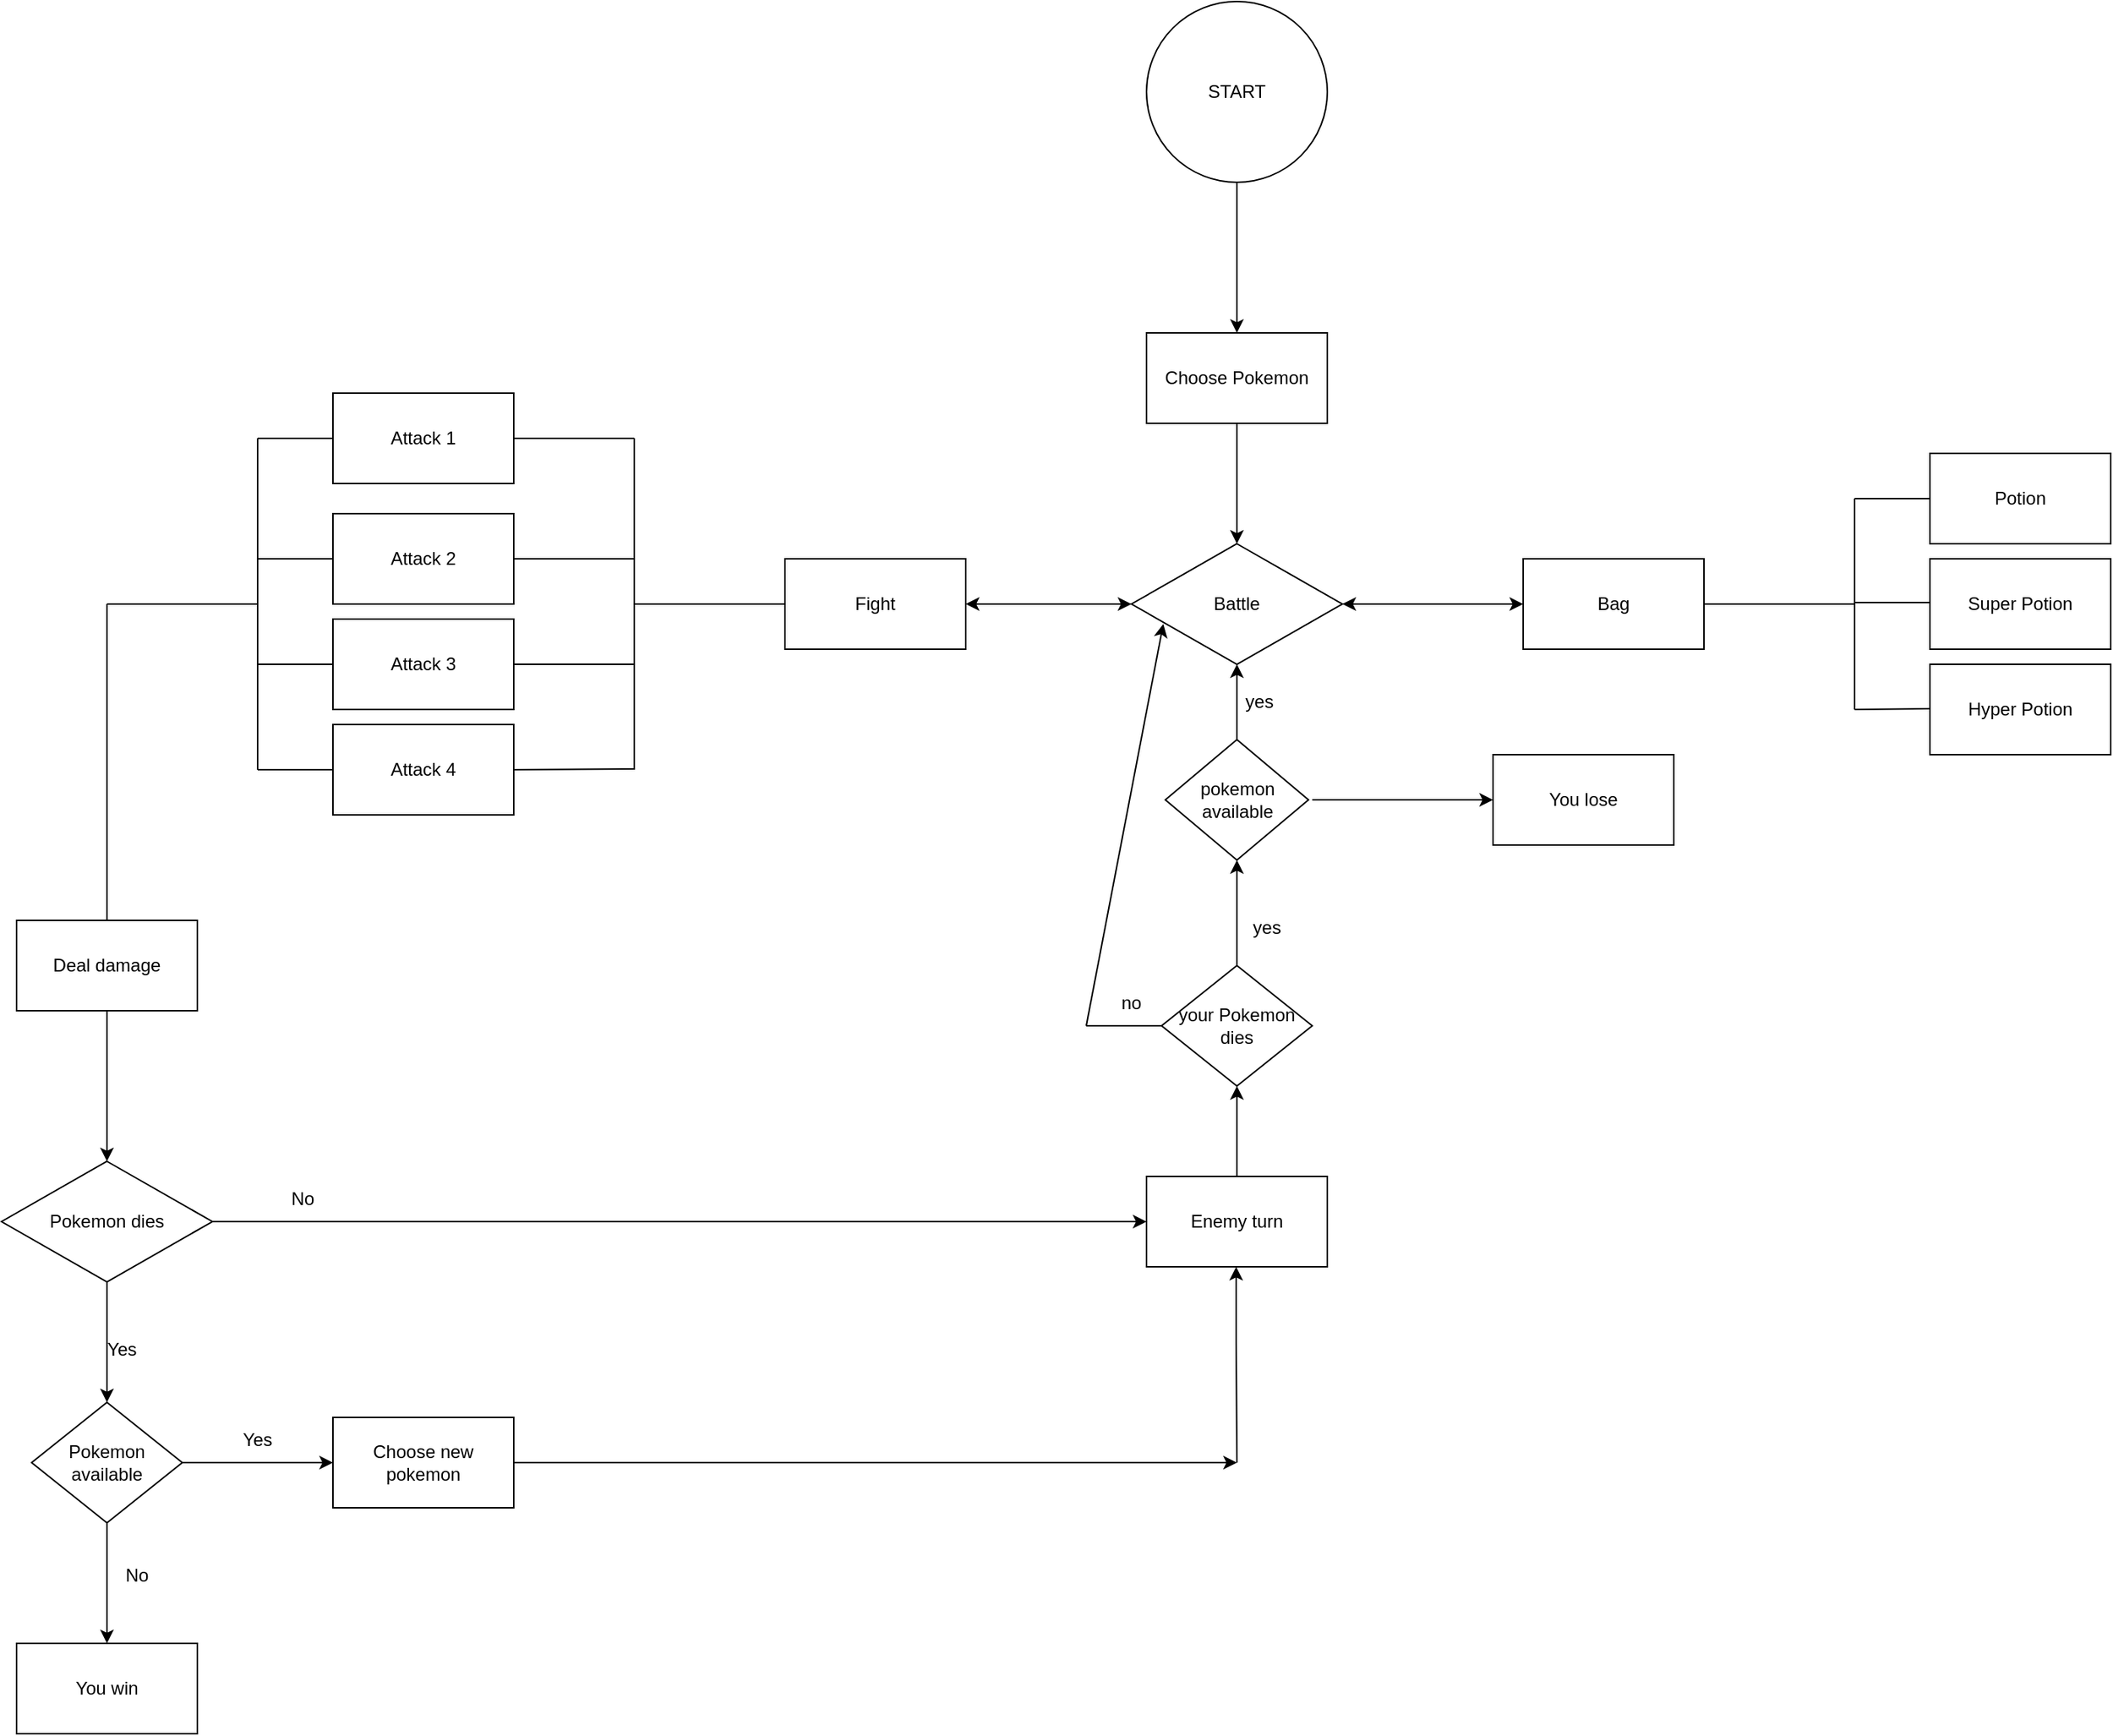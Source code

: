 <mxfile version="22.1.3" type="device">
  <diagram name="Sivu-1" id="Ao7b9hQnDnArzKQrlLZh">
    <mxGraphModel dx="2391" dy="1131" grid="1" gridSize="10" guides="1" tooltips="1" connect="1" arrows="1" fold="1" page="1" pageScale="1" pageWidth="3300" pageHeight="4681" math="0" shadow="0">
      <root>
        <mxCell id="0" />
        <mxCell id="1" parent="0" />
        <mxCell id="njptMxDmk33BvM4OAgdk-1" value="" style="ellipse;whiteSpace=wrap;html=1;" vertex="1" parent="1">
          <mxGeometry x="1490" y="70" width="120" height="120" as="geometry" />
        </mxCell>
        <mxCell id="njptMxDmk33BvM4OAgdk-2" value="START" style="text;html=1;strokeColor=none;fillColor=none;align=center;verticalAlign=middle;whiteSpace=wrap;rounded=0;" vertex="1" parent="1">
          <mxGeometry x="1505" y="105" width="90" height="50" as="geometry" />
        </mxCell>
        <mxCell id="njptMxDmk33BvM4OAgdk-3" value="" style="endArrow=classic;html=1;rounded=0;" edge="1" parent="1">
          <mxGeometry width="50" height="50" relative="1" as="geometry">
            <mxPoint x="1550" y="190" as="sourcePoint" />
            <mxPoint x="1550" y="290" as="targetPoint" />
          </mxGeometry>
        </mxCell>
        <mxCell id="njptMxDmk33BvM4OAgdk-4" value="&lt;div style=&quot;text-align: left;&quot;&gt;Choose Pokemon&lt;/div&gt;" style="rounded=0;whiteSpace=wrap;html=1;" vertex="1" parent="1">
          <mxGeometry x="1490" y="290" width="120" height="60" as="geometry" />
        </mxCell>
        <mxCell id="njptMxDmk33BvM4OAgdk-5" value="" style="endArrow=classic;html=1;rounded=0;" edge="1" parent="1">
          <mxGeometry width="50" height="50" relative="1" as="geometry">
            <mxPoint x="1550" y="350" as="sourcePoint" />
            <mxPoint x="1550" y="430" as="targetPoint" />
          </mxGeometry>
        </mxCell>
        <mxCell id="njptMxDmk33BvM4OAgdk-8" value="Battle" style="rhombus;whiteSpace=wrap;html=1;" vertex="1" parent="1">
          <mxGeometry x="1480" y="430" width="140" height="80" as="geometry" />
        </mxCell>
        <mxCell id="njptMxDmk33BvM4OAgdk-9" value="Fight" style="rounded=0;whiteSpace=wrap;html=1;" vertex="1" parent="1">
          <mxGeometry x="1250" y="440" width="120" height="60" as="geometry" />
        </mxCell>
        <mxCell id="njptMxDmk33BvM4OAgdk-11" value="Bag" style="rounded=0;whiteSpace=wrap;html=1;" vertex="1" parent="1">
          <mxGeometry x="1740" y="440" width="120" height="60" as="geometry" />
        </mxCell>
        <mxCell id="njptMxDmk33BvM4OAgdk-15" value="" style="endArrow=none;html=1;rounded=0;" edge="1" parent="1">
          <mxGeometry width="50" height="50" relative="1" as="geometry">
            <mxPoint x="1150" y="470" as="sourcePoint" />
            <mxPoint x="1250" y="470" as="targetPoint" />
          </mxGeometry>
        </mxCell>
        <mxCell id="njptMxDmk33BvM4OAgdk-19" value="" style="endArrow=none;html=1;rounded=0;" edge="1" parent="1">
          <mxGeometry width="50" height="50" relative="1" as="geometry">
            <mxPoint x="1150" y="580" as="sourcePoint" />
            <mxPoint x="1150" y="360" as="targetPoint" />
          </mxGeometry>
        </mxCell>
        <mxCell id="njptMxDmk33BvM4OAgdk-20" value="Attack 1" style="rounded=0;whiteSpace=wrap;html=1;" vertex="1" parent="1">
          <mxGeometry x="950" y="330" width="120" height="60" as="geometry" />
        </mxCell>
        <mxCell id="njptMxDmk33BvM4OAgdk-21" value="Attack 2" style="rounded=0;whiteSpace=wrap;html=1;" vertex="1" parent="1">
          <mxGeometry x="950" y="410" width="120" height="60" as="geometry" />
        </mxCell>
        <mxCell id="njptMxDmk33BvM4OAgdk-22" value="Attack 3" style="rounded=0;whiteSpace=wrap;html=1;" vertex="1" parent="1">
          <mxGeometry x="950" y="480" width="120" height="60" as="geometry" />
        </mxCell>
        <mxCell id="njptMxDmk33BvM4OAgdk-23" value="Attack 4" style="rounded=0;whiteSpace=wrap;html=1;" vertex="1" parent="1">
          <mxGeometry x="950" y="550" width="120" height="60" as="geometry" />
        </mxCell>
        <mxCell id="njptMxDmk33BvM4OAgdk-24" value="" style="endArrow=none;html=1;rounded=0;exitX=1;exitY=0.5;exitDx=0;exitDy=0;" edge="1" parent="1" source="njptMxDmk33BvM4OAgdk-20">
          <mxGeometry width="50" height="50" relative="1" as="geometry">
            <mxPoint x="1100" y="390" as="sourcePoint" />
            <mxPoint x="1150" y="360" as="targetPoint" />
          </mxGeometry>
        </mxCell>
        <mxCell id="njptMxDmk33BvM4OAgdk-25" value="" style="endArrow=none;html=1;rounded=0;exitX=1;exitY=0.5;exitDx=0;exitDy=0;" edge="1" parent="1" source="njptMxDmk33BvM4OAgdk-23">
          <mxGeometry width="50" height="50" relative="1" as="geometry">
            <mxPoint x="1080" y="580" as="sourcePoint" />
            <mxPoint x="1150" y="579.5" as="targetPoint" />
          </mxGeometry>
        </mxCell>
        <mxCell id="njptMxDmk33BvM4OAgdk-26" value="" style="endArrow=none;html=1;rounded=0;" edge="1" parent="1">
          <mxGeometry width="50" height="50" relative="1" as="geometry">
            <mxPoint x="1070" y="510" as="sourcePoint" />
            <mxPoint x="1150" y="510" as="targetPoint" />
          </mxGeometry>
        </mxCell>
        <mxCell id="njptMxDmk33BvM4OAgdk-28" value="" style="endArrow=none;html=1;rounded=0;" edge="1" parent="1">
          <mxGeometry width="50" height="50" relative="1" as="geometry">
            <mxPoint x="1070" y="440" as="sourcePoint" />
            <mxPoint x="1150" y="440" as="targetPoint" />
          </mxGeometry>
        </mxCell>
        <mxCell id="njptMxDmk33BvM4OAgdk-30" value="Potion" style="rounded=0;whiteSpace=wrap;html=1;" vertex="1" parent="1">
          <mxGeometry x="2010" y="370" width="120" height="60" as="geometry" />
        </mxCell>
        <mxCell id="njptMxDmk33BvM4OAgdk-31" value="Super Potion" style="rounded=0;whiteSpace=wrap;html=1;" vertex="1" parent="1">
          <mxGeometry x="2010" y="440" width="120" height="60" as="geometry" />
        </mxCell>
        <mxCell id="njptMxDmk33BvM4OAgdk-32" value="Hyper Potion" style="rounded=0;whiteSpace=wrap;html=1;" vertex="1" parent="1">
          <mxGeometry x="2010" y="510" width="120" height="60" as="geometry" />
        </mxCell>
        <mxCell id="njptMxDmk33BvM4OAgdk-33" value="" style="endArrow=none;html=1;rounded=0;" edge="1" parent="1">
          <mxGeometry width="50" height="50" relative="1" as="geometry">
            <mxPoint x="1860" y="470" as="sourcePoint" />
            <mxPoint x="1960" y="470" as="targetPoint" />
          </mxGeometry>
        </mxCell>
        <mxCell id="njptMxDmk33BvM4OAgdk-34" value="" style="endArrow=none;html=1;rounded=0;" edge="1" parent="1">
          <mxGeometry width="50" height="50" relative="1" as="geometry">
            <mxPoint x="1960" y="540" as="sourcePoint" />
            <mxPoint x="1960" y="400" as="targetPoint" />
          </mxGeometry>
        </mxCell>
        <mxCell id="njptMxDmk33BvM4OAgdk-35" value="" style="endArrow=none;html=1;rounded=0;" edge="1" parent="1">
          <mxGeometry width="50" height="50" relative="1" as="geometry">
            <mxPoint x="1960" y="540" as="sourcePoint" />
            <mxPoint x="2010" y="539.5" as="targetPoint" />
          </mxGeometry>
        </mxCell>
        <mxCell id="njptMxDmk33BvM4OAgdk-36" value="" style="endArrow=none;html=1;rounded=0;" edge="1" parent="1" target="njptMxDmk33BvM4OAgdk-30">
          <mxGeometry width="50" height="50" relative="1" as="geometry">
            <mxPoint x="1960" y="400" as="sourcePoint" />
            <mxPoint x="2010" y="340" as="targetPoint" />
          </mxGeometry>
        </mxCell>
        <mxCell id="njptMxDmk33BvM4OAgdk-37" value="" style="endArrow=none;html=1;rounded=0;" edge="1" parent="1">
          <mxGeometry width="50" height="50" relative="1" as="geometry">
            <mxPoint x="1960" y="469" as="sourcePoint" />
            <mxPoint x="2010" y="469" as="targetPoint" />
          </mxGeometry>
        </mxCell>
        <mxCell id="njptMxDmk33BvM4OAgdk-39" value="" style="endArrow=classic;startArrow=classic;html=1;rounded=0;entryX=0;entryY=0.5;entryDx=0;entryDy=0;" edge="1" parent="1" target="njptMxDmk33BvM4OAgdk-11">
          <mxGeometry width="50" height="50" relative="1" as="geometry">
            <mxPoint x="1620" y="470" as="sourcePoint" />
            <mxPoint x="1730" y="470" as="targetPoint" />
          </mxGeometry>
        </mxCell>
        <mxCell id="njptMxDmk33BvM4OAgdk-40" value="" style="endArrow=classic;startArrow=classic;html=1;rounded=0;entryX=0;entryY=0.5;entryDx=0;entryDy=0;" edge="1" parent="1" target="njptMxDmk33BvM4OAgdk-8">
          <mxGeometry width="50" height="50" relative="1" as="geometry">
            <mxPoint x="1370" y="470" as="sourcePoint" />
            <mxPoint x="1420" y="420" as="targetPoint" />
          </mxGeometry>
        </mxCell>
        <mxCell id="njptMxDmk33BvM4OAgdk-41" value="" style="endArrow=none;html=1;rounded=0;" edge="1" parent="1">
          <mxGeometry width="50" height="50" relative="1" as="geometry">
            <mxPoint x="900" y="360" as="sourcePoint" />
            <mxPoint x="950" y="360" as="targetPoint" />
          </mxGeometry>
        </mxCell>
        <mxCell id="njptMxDmk33BvM4OAgdk-42" value="" style="endArrow=none;html=1;rounded=0;" edge="1" parent="1">
          <mxGeometry width="50" height="50" relative="1" as="geometry">
            <mxPoint x="900" y="440" as="sourcePoint" />
            <mxPoint x="950" y="440" as="targetPoint" />
          </mxGeometry>
        </mxCell>
        <mxCell id="njptMxDmk33BvM4OAgdk-43" value="" style="endArrow=none;html=1;rounded=0;" edge="1" parent="1">
          <mxGeometry width="50" height="50" relative="1" as="geometry">
            <mxPoint x="900" y="510" as="sourcePoint" />
            <mxPoint x="950" y="510" as="targetPoint" />
          </mxGeometry>
        </mxCell>
        <mxCell id="njptMxDmk33BvM4OAgdk-44" value="" style="endArrow=none;html=1;rounded=0;" edge="1" parent="1">
          <mxGeometry width="50" height="50" relative="1" as="geometry">
            <mxPoint x="900" y="580" as="sourcePoint" />
            <mxPoint x="950" y="580" as="targetPoint" />
          </mxGeometry>
        </mxCell>
        <mxCell id="njptMxDmk33BvM4OAgdk-45" value="" style="endArrow=none;html=1;rounded=0;" edge="1" parent="1">
          <mxGeometry width="50" height="50" relative="1" as="geometry">
            <mxPoint x="900" y="580" as="sourcePoint" />
            <mxPoint x="900" y="360" as="targetPoint" />
          </mxGeometry>
        </mxCell>
        <mxCell id="njptMxDmk33BvM4OAgdk-46" value="" style="endArrow=none;html=1;rounded=0;" edge="1" parent="1">
          <mxGeometry width="50" height="50" relative="1" as="geometry">
            <mxPoint x="800" y="470" as="sourcePoint" />
            <mxPoint x="900" y="470" as="targetPoint" />
          </mxGeometry>
        </mxCell>
        <mxCell id="njptMxDmk33BvM4OAgdk-47" value="" style="endArrow=none;html=1;rounded=0;" edge="1" parent="1">
          <mxGeometry width="50" height="50" relative="1" as="geometry">
            <mxPoint x="800" y="680" as="sourcePoint" />
            <mxPoint x="800" y="470" as="targetPoint" />
          </mxGeometry>
        </mxCell>
        <mxCell id="njptMxDmk33BvM4OAgdk-48" value="Pokemon dies" style="rhombus;whiteSpace=wrap;html=1;" vertex="1" parent="1">
          <mxGeometry x="730" y="840" width="140" height="80" as="geometry" />
        </mxCell>
        <mxCell id="njptMxDmk33BvM4OAgdk-49" value="Deal damage" style="rounded=0;whiteSpace=wrap;html=1;" vertex="1" parent="1">
          <mxGeometry x="740" y="680" width="120" height="60" as="geometry" />
        </mxCell>
        <mxCell id="njptMxDmk33BvM4OAgdk-52" value="" style="endArrow=classic;html=1;rounded=0;" edge="1" parent="1" target="njptMxDmk33BvM4OAgdk-48">
          <mxGeometry width="50" height="50" relative="1" as="geometry">
            <mxPoint x="800" y="740" as="sourcePoint" />
            <mxPoint x="850" y="690" as="targetPoint" />
          </mxGeometry>
        </mxCell>
        <mxCell id="njptMxDmk33BvM4OAgdk-55" value="Choose new pokemon" style="rounded=0;whiteSpace=wrap;html=1;" vertex="1" parent="1">
          <mxGeometry x="950" y="1010" width="120" height="60" as="geometry" />
        </mxCell>
        <mxCell id="njptMxDmk33BvM4OAgdk-56" value="" style="endArrow=classic;html=1;rounded=0;entryX=0;entryY=0.5;entryDx=0;entryDy=0;" edge="1" parent="1" target="njptMxDmk33BvM4OAgdk-62">
          <mxGeometry width="50" height="50" relative="1" as="geometry">
            <mxPoint x="870" y="880" as="sourcePoint" />
            <mxPoint x="1490" y="890" as="targetPoint" />
          </mxGeometry>
        </mxCell>
        <mxCell id="njptMxDmk33BvM4OAgdk-58" value="" style="endArrow=classic;html=1;rounded=0;" edge="1" parent="1" target="njptMxDmk33BvM4OAgdk-68">
          <mxGeometry width="50" height="50" relative="1" as="geometry">
            <mxPoint x="800" y="920" as="sourcePoint" />
            <mxPoint x="800" y="1010" as="targetPoint" />
          </mxGeometry>
        </mxCell>
        <mxCell id="njptMxDmk33BvM4OAgdk-59" value="Yes" style="text;html=1;strokeColor=none;fillColor=none;align=center;verticalAlign=middle;whiteSpace=wrap;rounded=0;" vertex="1" parent="1">
          <mxGeometry x="780" y="950" width="60" height="30" as="geometry" />
        </mxCell>
        <mxCell id="njptMxDmk33BvM4OAgdk-60" value="No" style="text;html=1;strokeColor=none;fillColor=none;align=center;verticalAlign=middle;whiteSpace=wrap;rounded=0;" vertex="1" parent="1">
          <mxGeometry x="900" y="850" width="60" height="30" as="geometry" />
        </mxCell>
        <mxCell id="njptMxDmk33BvM4OAgdk-62" value="Enemy turn" style="rounded=0;whiteSpace=wrap;html=1;" vertex="1" parent="1">
          <mxGeometry x="1490" y="850" width="120" height="60" as="geometry" />
        </mxCell>
        <mxCell id="njptMxDmk33BvM4OAgdk-63" value="" style="endArrow=classic;html=1;rounded=0;exitX=0.5;exitY=0;exitDx=0;exitDy=0;" edge="1" parent="1" source="njptMxDmk33BvM4OAgdk-62">
          <mxGeometry width="50" height="50" relative="1" as="geometry">
            <mxPoint x="1545" y="860" as="sourcePoint" />
            <mxPoint x="1550" y="790" as="targetPoint" />
          </mxGeometry>
        </mxCell>
        <mxCell id="njptMxDmk33BvM4OAgdk-66" value="" style="endArrow=classic;html=1;rounded=0;" edge="1" parent="1">
          <mxGeometry width="50" height="50" relative="1" as="geometry">
            <mxPoint x="1070" y="1040" as="sourcePoint" />
            <mxPoint x="1550" y="1040" as="targetPoint" />
          </mxGeometry>
        </mxCell>
        <mxCell id="njptMxDmk33BvM4OAgdk-67" value="" style="endArrow=classic;html=1;rounded=0;" edge="1" parent="1">
          <mxGeometry width="50" height="50" relative="1" as="geometry">
            <mxPoint x="1550" y="1040" as="sourcePoint" />
            <mxPoint x="1549.5" y="910" as="targetPoint" />
            <Array as="points">
              <mxPoint x="1549.5" y="960" />
            </Array>
          </mxGeometry>
        </mxCell>
        <mxCell id="njptMxDmk33BvM4OAgdk-68" value="Pokemon available" style="rhombus;whiteSpace=wrap;html=1;" vertex="1" parent="1">
          <mxGeometry x="750" y="1000" width="100" height="80" as="geometry" />
        </mxCell>
        <mxCell id="njptMxDmk33BvM4OAgdk-69" value="" style="endArrow=classic;html=1;rounded=0;entryX=0;entryY=0.5;entryDx=0;entryDy=0;" edge="1" parent="1" target="njptMxDmk33BvM4OAgdk-55">
          <mxGeometry width="50" height="50" relative="1" as="geometry">
            <mxPoint x="850" y="1040" as="sourcePoint" />
            <mxPoint x="900" y="990" as="targetPoint" />
          </mxGeometry>
        </mxCell>
        <mxCell id="njptMxDmk33BvM4OAgdk-70" value="Yes" style="text;html=1;strokeColor=none;fillColor=none;align=center;verticalAlign=middle;whiteSpace=wrap;rounded=0;" vertex="1" parent="1">
          <mxGeometry x="870" y="1010" width="60" height="30" as="geometry" />
        </mxCell>
        <mxCell id="njptMxDmk33BvM4OAgdk-71" value="" style="endArrow=classic;html=1;rounded=0;" edge="1" parent="1">
          <mxGeometry width="50" height="50" relative="1" as="geometry">
            <mxPoint x="800" y="1080" as="sourcePoint" />
            <mxPoint x="800" y="1160" as="targetPoint" />
          </mxGeometry>
        </mxCell>
        <mxCell id="njptMxDmk33BvM4OAgdk-72" value="You win" style="rounded=0;whiteSpace=wrap;html=1;" vertex="1" parent="1">
          <mxGeometry x="740" y="1160" width="120" height="60" as="geometry" />
        </mxCell>
        <mxCell id="njptMxDmk33BvM4OAgdk-73" value="No" style="text;html=1;strokeColor=none;fillColor=none;align=center;verticalAlign=middle;whiteSpace=wrap;rounded=0;" vertex="1" parent="1">
          <mxGeometry x="790" y="1100" width="60" height="30" as="geometry" />
        </mxCell>
        <mxCell id="njptMxDmk33BvM4OAgdk-78" style="edgeStyle=orthogonalEdgeStyle;rounded=0;orthogonalLoop=1;jettySize=auto;html=1;entryX=0.5;entryY=1;entryDx=0;entryDy=0;" edge="1" parent="1" source="njptMxDmk33BvM4OAgdk-75" target="njptMxDmk33BvM4OAgdk-77">
          <mxGeometry relative="1" as="geometry" />
        </mxCell>
        <mxCell id="njptMxDmk33BvM4OAgdk-75" value="your Pokemon dies" style="rhombus;whiteSpace=wrap;html=1;" vertex="1" parent="1">
          <mxGeometry x="1500" y="710" width="100" height="80" as="geometry" />
        </mxCell>
        <mxCell id="njptMxDmk33BvM4OAgdk-79" style="edgeStyle=orthogonalEdgeStyle;rounded=0;orthogonalLoop=1;jettySize=auto;html=1;entryX=0.5;entryY=1;entryDx=0;entryDy=0;" edge="1" parent="1" source="njptMxDmk33BvM4OAgdk-77" target="njptMxDmk33BvM4OAgdk-8">
          <mxGeometry relative="1" as="geometry" />
        </mxCell>
        <mxCell id="njptMxDmk33BvM4OAgdk-77" value="pokemon available" style="rhombus;whiteSpace=wrap;html=1;" vertex="1" parent="1">
          <mxGeometry x="1502.5" y="560" width="95" height="80" as="geometry" />
        </mxCell>
        <mxCell id="njptMxDmk33BvM4OAgdk-81" value="yes" style="text;html=1;strokeColor=none;fillColor=none;align=center;verticalAlign=middle;whiteSpace=wrap;rounded=0;" vertex="1" parent="1">
          <mxGeometry x="1540" y="670" width="60" height="30" as="geometry" />
        </mxCell>
        <mxCell id="njptMxDmk33BvM4OAgdk-82" value="yes" style="text;html=1;strokeColor=none;fillColor=none;align=center;verticalAlign=middle;whiteSpace=wrap;rounded=0;" vertex="1" parent="1">
          <mxGeometry x="1535" y="520" width="60" height="30" as="geometry" />
        </mxCell>
        <mxCell id="njptMxDmk33BvM4OAgdk-83" value="" style="endArrow=classic;html=1;rounded=0;" edge="1" parent="1">
          <mxGeometry width="50" height="50" relative="1" as="geometry">
            <mxPoint x="1600" y="600" as="sourcePoint" />
            <mxPoint x="1720" y="600" as="targetPoint" />
          </mxGeometry>
        </mxCell>
        <mxCell id="njptMxDmk33BvM4OAgdk-84" value="You lose" style="rounded=0;whiteSpace=wrap;html=1;" vertex="1" parent="1">
          <mxGeometry x="1720" y="570" width="120" height="60" as="geometry" />
        </mxCell>
        <mxCell id="njptMxDmk33BvM4OAgdk-85" value="" style="endArrow=none;html=1;rounded=0;" edge="1" parent="1">
          <mxGeometry width="50" height="50" relative="1" as="geometry">
            <mxPoint x="1450" y="750" as="sourcePoint" />
            <mxPoint x="1500" y="750" as="targetPoint" />
          </mxGeometry>
        </mxCell>
        <mxCell id="njptMxDmk33BvM4OAgdk-86" value="" style="endArrow=classic;html=1;rounded=0;entryX=0.151;entryY=0.665;entryDx=0;entryDy=0;entryPerimeter=0;" edge="1" parent="1" target="njptMxDmk33BvM4OAgdk-8">
          <mxGeometry width="50" height="50" relative="1" as="geometry">
            <mxPoint x="1450" y="750" as="sourcePoint" />
            <mxPoint x="1500" y="700" as="targetPoint" />
            <Array as="points" />
          </mxGeometry>
        </mxCell>
        <mxCell id="njptMxDmk33BvM4OAgdk-87" value="no" style="text;html=1;strokeColor=none;fillColor=none;align=center;verticalAlign=middle;whiteSpace=wrap;rounded=0;" vertex="1" parent="1">
          <mxGeometry x="1450" y="720" width="60" height="30" as="geometry" />
        </mxCell>
      </root>
    </mxGraphModel>
  </diagram>
</mxfile>
